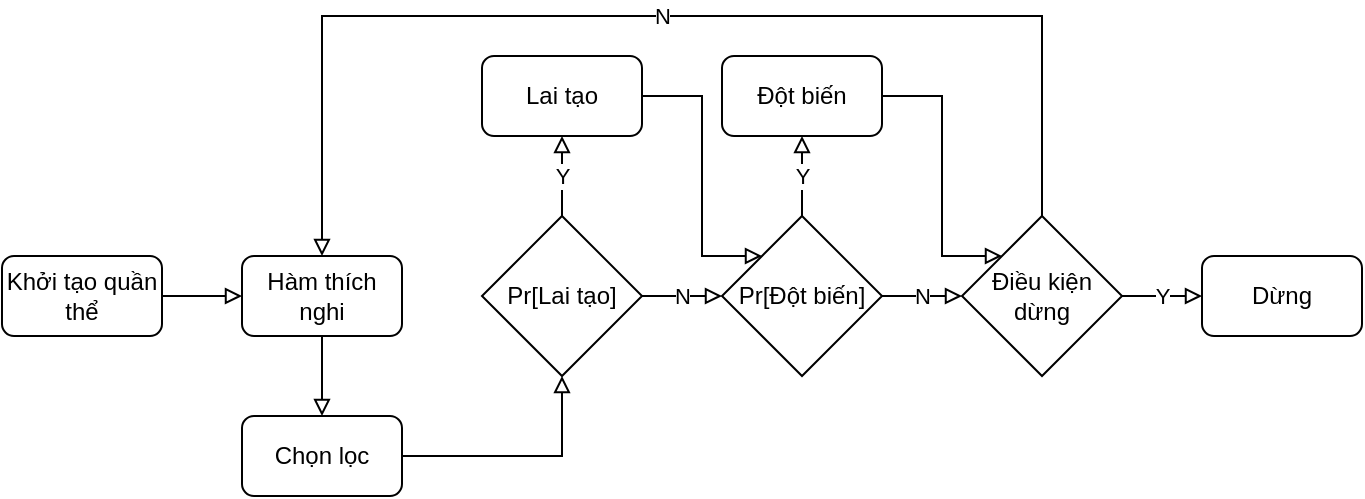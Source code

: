 <mxfile version="14.2.4" type="device"><diagram id="C5RBs43oDa-KdzZeNtuy" name="Page-1"><mxGraphModel dx="1142" dy="1802" grid="1" gridSize="10" guides="1" tooltips="1" connect="1" arrows="1" fold="1" page="1" pageScale="1" pageWidth="827" pageHeight="1169" math="0" shadow="0"><root><mxCell id="WIyWlLk6GJQsqaUBKTNV-0"/><mxCell id="WIyWlLk6GJQsqaUBKTNV-1" parent="WIyWlLk6GJQsqaUBKTNV-0"/><mxCell id="UWCWusHisp6Zh315RFwI-4" value="" style="edgeStyle=orthogonalEdgeStyle;rounded=0;orthogonalLoop=1;jettySize=auto;html=1;endArrow=block;endFill=0;" edge="1" parent="WIyWlLk6GJQsqaUBKTNV-1" source="WIyWlLk6GJQsqaUBKTNV-3" target="UWCWusHisp6Zh315RFwI-2"><mxGeometry relative="1" as="geometry"/></mxCell><mxCell id="WIyWlLk6GJQsqaUBKTNV-3" value="Khởi tạo quần thể" style="rounded=1;whiteSpace=wrap;html=1;fontSize=12;glass=0;strokeWidth=1;shadow=0;rotation=0;" parent="WIyWlLk6GJQsqaUBKTNV-1" vertex="1"><mxGeometry x="160" y="80" width="80" height="40" as="geometry"/></mxCell><mxCell id="UWCWusHisp6Zh315RFwI-8" value="N" style="edgeStyle=orthogonalEdgeStyle;rounded=0;orthogonalLoop=1;jettySize=auto;html=1;endArrow=block;endFill=0;" edge="1" parent="WIyWlLk6GJQsqaUBKTNV-1" source="UWCWusHisp6Zh315RFwI-1" target="UWCWusHisp6Zh315RFwI-7"><mxGeometry relative="1" as="geometry"/></mxCell><mxCell id="UWCWusHisp6Zh315RFwI-16" value="Y" style="edgeStyle=orthogonalEdgeStyle;rounded=0;orthogonalLoop=1;jettySize=auto;html=1;endArrow=block;endFill=0;" edge="1" parent="WIyWlLk6GJQsqaUBKTNV-1" source="UWCWusHisp6Zh315RFwI-1" target="UWCWusHisp6Zh315RFwI-15"><mxGeometry relative="1" as="geometry"/></mxCell><mxCell id="UWCWusHisp6Zh315RFwI-1" value="Pr[Lai tạo]" style="rhombus;whiteSpace=wrap;html=1;" vertex="1" parent="WIyWlLk6GJQsqaUBKTNV-1"><mxGeometry x="400" y="60" width="80" height="80" as="geometry"/></mxCell><mxCell id="UWCWusHisp6Zh315RFwI-5" value="" style="edgeStyle=orthogonalEdgeStyle;rounded=0;orthogonalLoop=1;jettySize=auto;html=1;endArrow=block;endFill=0;" edge="1" parent="WIyWlLk6GJQsqaUBKTNV-1" source="UWCWusHisp6Zh315RFwI-2" target="UWCWusHisp6Zh315RFwI-3"><mxGeometry relative="1" as="geometry"/></mxCell><mxCell id="UWCWusHisp6Zh315RFwI-2" value="Hàm thích nghi" style="rounded=1;whiteSpace=wrap;html=1;fontSize=12;glass=0;strokeWidth=1;shadow=0;rotation=0;" vertex="1" parent="WIyWlLk6GJQsqaUBKTNV-1"><mxGeometry x="280" y="80" width="80" height="40" as="geometry"/></mxCell><mxCell id="UWCWusHisp6Zh315RFwI-6" style="edgeStyle=orthogonalEdgeStyle;rounded=0;orthogonalLoop=1;jettySize=auto;html=1;endArrow=block;endFill=0;" edge="1" parent="WIyWlLk6GJQsqaUBKTNV-1" source="UWCWusHisp6Zh315RFwI-3" target="UWCWusHisp6Zh315RFwI-1"><mxGeometry relative="1" as="geometry"/></mxCell><mxCell id="UWCWusHisp6Zh315RFwI-3" value="Chọn lọc" style="rounded=1;whiteSpace=wrap;html=1;fontSize=12;glass=0;strokeWidth=1;shadow=0;rotation=0;" vertex="1" parent="WIyWlLk6GJQsqaUBKTNV-1"><mxGeometry x="280" y="160" width="80" height="40" as="geometry"/></mxCell><mxCell id="UWCWusHisp6Zh315RFwI-11" value="N" style="edgeStyle=orthogonalEdgeStyle;rounded=0;orthogonalLoop=1;jettySize=auto;html=1;endArrow=block;endFill=0;" edge="1" parent="WIyWlLk6GJQsqaUBKTNV-1" source="UWCWusHisp6Zh315RFwI-7" target="UWCWusHisp6Zh315RFwI-10"><mxGeometry relative="1" as="geometry"/></mxCell><mxCell id="UWCWusHisp6Zh315RFwI-17" value="Y" style="edgeStyle=orthogonalEdgeStyle;rounded=0;orthogonalLoop=1;jettySize=auto;html=1;endArrow=block;endFill=0;" edge="1" parent="WIyWlLk6GJQsqaUBKTNV-1" source="UWCWusHisp6Zh315RFwI-7" target="UWCWusHisp6Zh315RFwI-14"><mxGeometry relative="1" as="geometry"/></mxCell><mxCell id="UWCWusHisp6Zh315RFwI-7" value="&lt;div&gt;Pr[Đột biến]&lt;/div&gt;" style="rhombus;whiteSpace=wrap;html=1;" vertex="1" parent="WIyWlLk6GJQsqaUBKTNV-1"><mxGeometry x="520" y="60" width="80" height="80" as="geometry"/></mxCell><mxCell id="UWCWusHisp6Zh315RFwI-9" value="Dừng" style="rounded=1;whiteSpace=wrap;html=1;fontSize=12;glass=0;strokeWidth=1;shadow=0;rotation=0;" vertex="1" parent="WIyWlLk6GJQsqaUBKTNV-1"><mxGeometry x="760" y="80" width="80" height="40" as="geometry"/></mxCell><mxCell id="UWCWusHisp6Zh315RFwI-12" value="Y" style="edgeStyle=orthogonalEdgeStyle;rounded=0;orthogonalLoop=1;jettySize=auto;html=1;endArrow=block;endFill=0;" edge="1" parent="WIyWlLk6GJQsqaUBKTNV-1" source="UWCWusHisp6Zh315RFwI-10" target="UWCWusHisp6Zh315RFwI-9"><mxGeometry relative="1" as="geometry"/></mxCell><mxCell id="UWCWusHisp6Zh315RFwI-18" value="N" style="edgeStyle=orthogonalEdgeStyle;rounded=0;orthogonalLoop=1;jettySize=auto;html=1;entryX=0.5;entryY=0;entryDx=0;entryDy=0;endArrow=block;endFill=0;" edge="1" parent="WIyWlLk6GJQsqaUBKTNV-1" source="UWCWusHisp6Zh315RFwI-10" target="UWCWusHisp6Zh315RFwI-2"><mxGeometry relative="1" as="geometry"><Array as="points"><mxPoint x="680" y="-40"/><mxPoint x="320" y="-40"/></Array></mxGeometry></mxCell><mxCell id="UWCWusHisp6Zh315RFwI-10" value="&lt;div&gt;Điều kiện &lt;br&gt;&lt;/div&gt;&lt;div&gt;dừng&lt;/div&gt;" style="rhombus;whiteSpace=wrap;html=1;" vertex="1" parent="WIyWlLk6GJQsqaUBKTNV-1"><mxGeometry x="640" y="60" width="80" height="80" as="geometry"/></mxCell><mxCell id="UWCWusHisp6Zh315RFwI-23" style="edgeStyle=elbowEdgeStyle;rounded=0;orthogonalLoop=1;jettySize=auto;html=1;exitX=1;exitY=0.5;exitDx=0;exitDy=0;entryX=0;entryY=0;entryDx=0;entryDy=0;endArrow=block;endFill=0;" edge="1" parent="WIyWlLk6GJQsqaUBKTNV-1" source="UWCWusHisp6Zh315RFwI-14" target="UWCWusHisp6Zh315RFwI-10"><mxGeometry relative="1" as="geometry"/></mxCell><mxCell id="UWCWusHisp6Zh315RFwI-14" value="Đột biến" style="rounded=1;whiteSpace=wrap;html=1;fontSize=12;glass=0;strokeWidth=1;shadow=0;rotation=0;" vertex="1" parent="WIyWlLk6GJQsqaUBKTNV-1"><mxGeometry x="520" y="-20" width="80" height="40" as="geometry"/></mxCell><mxCell id="UWCWusHisp6Zh315RFwI-21" style="edgeStyle=elbowEdgeStyle;rounded=0;orthogonalLoop=1;jettySize=auto;html=1;exitX=1;exitY=0.5;exitDx=0;exitDy=0;entryX=0;entryY=0;entryDx=0;entryDy=0;endArrow=block;endFill=0;" edge="1" parent="WIyWlLk6GJQsqaUBKTNV-1" source="UWCWusHisp6Zh315RFwI-15" target="UWCWusHisp6Zh315RFwI-7"><mxGeometry relative="1" as="geometry"/></mxCell><mxCell id="UWCWusHisp6Zh315RFwI-15" value="Lai tạo" style="rounded=1;whiteSpace=wrap;html=1;fontSize=12;glass=0;strokeWidth=1;shadow=0;rotation=0;" vertex="1" parent="WIyWlLk6GJQsqaUBKTNV-1"><mxGeometry x="400" y="-20" width="80" height="40" as="geometry"/></mxCell></root></mxGraphModel></diagram></mxfile>